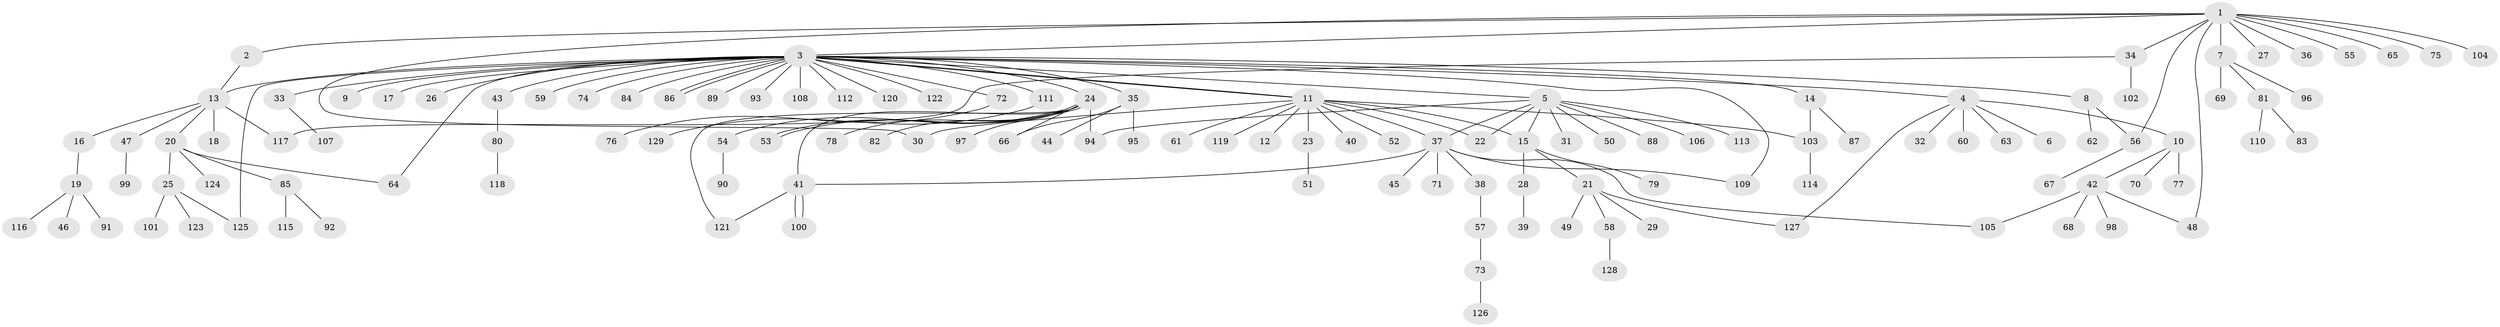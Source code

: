 // Generated by graph-tools (version 1.1) at 2025/01/03/09/25 03:01:38]
// undirected, 129 vertices, 150 edges
graph export_dot {
graph [start="1"]
  node [color=gray90,style=filled];
  1;
  2;
  3;
  4;
  5;
  6;
  7;
  8;
  9;
  10;
  11;
  12;
  13;
  14;
  15;
  16;
  17;
  18;
  19;
  20;
  21;
  22;
  23;
  24;
  25;
  26;
  27;
  28;
  29;
  30;
  31;
  32;
  33;
  34;
  35;
  36;
  37;
  38;
  39;
  40;
  41;
  42;
  43;
  44;
  45;
  46;
  47;
  48;
  49;
  50;
  51;
  52;
  53;
  54;
  55;
  56;
  57;
  58;
  59;
  60;
  61;
  62;
  63;
  64;
  65;
  66;
  67;
  68;
  69;
  70;
  71;
  72;
  73;
  74;
  75;
  76;
  77;
  78;
  79;
  80;
  81;
  82;
  83;
  84;
  85;
  86;
  87;
  88;
  89;
  90;
  91;
  92;
  93;
  94;
  95;
  96;
  97;
  98;
  99;
  100;
  101;
  102;
  103;
  104;
  105;
  106;
  107;
  108;
  109;
  110;
  111;
  112;
  113;
  114;
  115;
  116;
  117;
  118;
  119;
  120;
  121;
  122;
  123;
  124;
  125;
  126;
  127;
  128;
  129;
  1 -- 2;
  1 -- 3;
  1 -- 7;
  1 -- 27;
  1 -- 30;
  1 -- 34;
  1 -- 36;
  1 -- 48;
  1 -- 55;
  1 -- 56;
  1 -- 65;
  1 -- 75;
  1 -- 104;
  2 -- 13;
  3 -- 4;
  3 -- 5;
  3 -- 8;
  3 -- 9;
  3 -- 11;
  3 -- 11;
  3 -- 13;
  3 -- 14;
  3 -- 17;
  3 -- 24;
  3 -- 26;
  3 -- 33;
  3 -- 35;
  3 -- 43;
  3 -- 59;
  3 -- 64;
  3 -- 72;
  3 -- 74;
  3 -- 84;
  3 -- 86;
  3 -- 86;
  3 -- 89;
  3 -- 93;
  3 -- 108;
  3 -- 109;
  3 -- 111;
  3 -- 112;
  3 -- 120;
  3 -- 122;
  3 -- 125;
  4 -- 6;
  4 -- 10;
  4 -- 32;
  4 -- 60;
  4 -- 63;
  4 -- 127;
  5 -- 15;
  5 -- 22;
  5 -- 31;
  5 -- 37;
  5 -- 50;
  5 -- 88;
  5 -- 94;
  5 -- 106;
  5 -- 113;
  7 -- 69;
  7 -- 81;
  7 -- 96;
  8 -- 56;
  8 -- 62;
  10 -- 42;
  10 -- 70;
  10 -- 77;
  11 -- 12;
  11 -- 15;
  11 -- 22;
  11 -- 23;
  11 -- 30;
  11 -- 37;
  11 -- 40;
  11 -- 52;
  11 -- 61;
  11 -- 103;
  11 -- 119;
  13 -- 16;
  13 -- 18;
  13 -- 20;
  13 -- 47;
  13 -- 117;
  14 -- 87;
  14 -- 103;
  15 -- 21;
  15 -- 28;
  15 -- 79;
  16 -- 19;
  19 -- 46;
  19 -- 91;
  19 -- 116;
  20 -- 25;
  20 -- 64;
  20 -- 85;
  20 -- 124;
  21 -- 29;
  21 -- 49;
  21 -- 58;
  21 -- 127;
  23 -- 51;
  24 -- 41;
  24 -- 53;
  24 -- 53;
  24 -- 54;
  24 -- 66;
  24 -- 78;
  24 -- 82;
  24 -- 94;
  24 -- 97;
  24 -- 121;
  25 -- 101;
  25 -- 123;
  25 -- 125;
  28 -- 39;
  33 -- 107;
  34 -- 102;
  34 -- 117;
  35 -- 44;
  35 -- 66;
  35 -- 95;
  37 -- 38;
  37 -- 41;
  37 -- 45;
  37 -- 71;
  37 -- 105;
  37 -- 109;
  38 -- 57;
  41 -- 100;
  41 -- 100;
  41 -- 121;
  42 -- 48;
  42 -- 68;
  42 -- 98;
  42 -- 105;
  43 -- 80;
  47 -- 99;
  54 -- 90;
  56 -- 67;
  57 -- 73;
  58 -- 128;
  72 -- 76;
  73 -- 126;
  80 -- 118;
  81 -- 83;
  81 -- 110;
  85 -- 92;
  85 -- 115;
  103 -- 114;
  111 -- 129;
}
